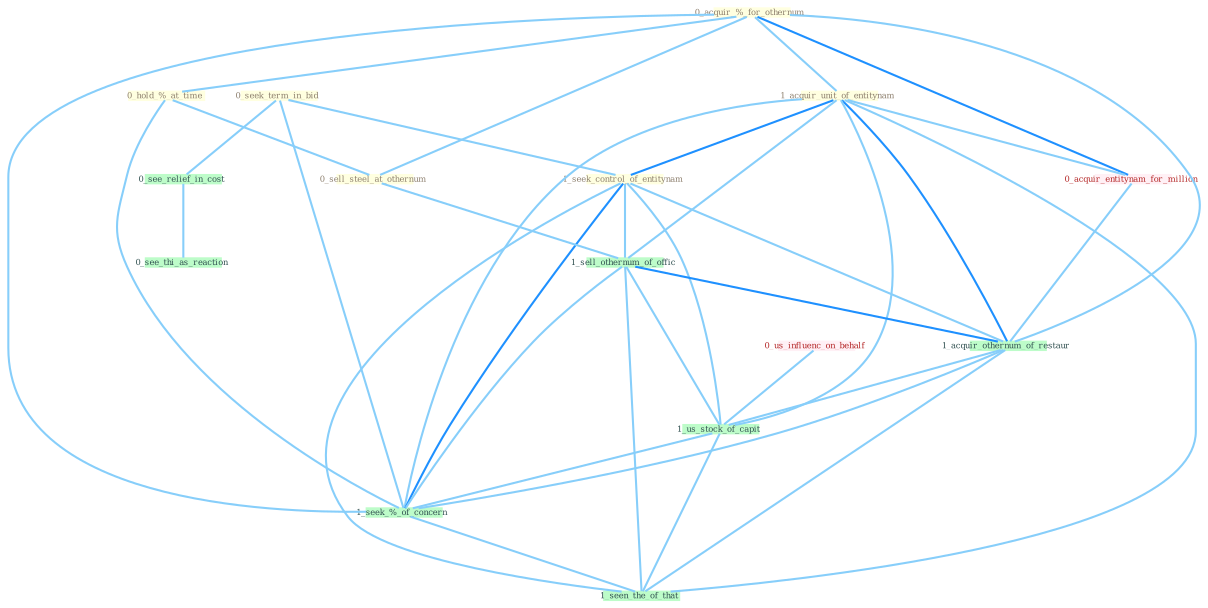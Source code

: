 Graph G{ 
    node
    [shape=polygon,style=filled,width=.5,height=.06,color="#BDFCC9",fixedsize=true,fontsize=4,
    fontcolor="#2f4f4f"];
    {node
    [color="#ffffe0", fontcolor="#8b7d6b"] "0_seek_term_in_bid " "0_acquir_%_for_othernum " "0_hold_%_at_time " "1_acquir_unit_of_entitynam " "1_seek_control_of_entitynam " "0_sell_steel_at_othernum "}
{node [color="#fff0f5", fontcolor="#b22222"] "0_acquir_entitynam_for_million " "0_us_influenc_on_behalf "}
edge [color="#B0E2FF"];

	"0_seek_term_in_bid " -- "1_seek_control_of_entitynam " [w="1", color="#87cefa" ];
	"0_seek_term_in_bid " -- "0_see_relief_in_cost " [w="1", color="#87cefa" ];
	"0_seek_term_in_bid " -- "1_seek_%_of_concern " [w="1", color="#87cefa" ];
	"0_acquir_%_for_othernum " -- "0_hold_%_at_time " [w="1", color="#87cefa" ];
	"0_acquir_%_for_othernum " -- "1_acquir_unit_of_entitynam " [w="1", color="#87cefa" ];
	"0_acquir_%_for_othernum " -- "0_sell_steel_at_othernum " [w="1", color="#87cefa" ];
	"0_acquir_%_for_othernum " -- "0_acquir_entitynam_for_million " [w="2", color="#1e90ff" , len=0.8];
	"0_acquir_%_for_othernum " -- "1_acquir_othernum_of_restaur " [w="1", color="#87cefa" ];
	"0_acquir_%_for_othernum " -- "1_seek_%_of_concern " [w="1", color="#87cefa" ];
	"0_hold_%_at_time " -- "0_sell_steel_at_othernum " [w="1", color="#87cefa" ];
	"0_hold_%_at_time " -- "1_seek_%_of_concern " [w="1", color="#87cefa" ];
	"1_acquir_unit_of_entitynam " -- "1_seek_control_of_entitynam " [w="2", color="#1e90ff" , len=0.8];
	"1_acquir_unit_of_entitynam " -- "0_acquir_entitynam_for_million " [w="1", color="#87cefa" ];
	"1_acquir_unit_of_entitynam " -- "1_sell_othernum_of_offic " [w="1", color="#87cefa" ];
	"1_acquir_unit_of_entitynam " -- "1_acquir_othernum_of_restaur " [w="2", color="#1e90ff" , len=0.8];
	"1_acquir_unit_of_entitynam " -- "1_us_stock_of_capit " [w="1", color="#87cefa" ];
	"1_acquir_unit_of_entitynam " -- "1_seek_%_of_concern " [w="1", color="#87cefa" ];
	"1_acquir_unit_of_entitynam " -- "1_seen_the_of_that " [w="1", color="#87cefa" ];
	"1_seek_control_of_entitynam " -- "1_sell_othernum_of_offic " [w="1", color="#87cefa" ];
	"1_seek_control_of_entitynam " -- "1_acquir_othernum_of_restaur " [w="1", color="#87cefa" ];
	"1_seek_control_of_entitynam " -- "1_us_stock_of_capit " [w="1", color="#87cefa" ];
	"1_seek_control_of_entitynam " -- "1_seek_%_of_concern " [w="2", color="#1e90ff" , len=0.8];
	"1_seek_control_of_entitynam " -- "1_seen_the_of_that " [w="1", color="#87cefa" ];
	"0_sell_steel_at_othernum " -- "1_sell_othernum_of_offic " [w="1", color="#87cefa" ];
	"0_acquir_entitynam_for_million " -- "1_acquir_othernum_of_restaur " [w="1", color="#87cefa" ];
	"1_sell_othernum_of_offic " -- "1_acquir_othernum_of_restaur " [w="2", color="#1e90ff" , len=0.8];
	"1_sell_othernum_of_offic " -- "1_us_stock_of_capit " [w="1", color="#87cefa" ];
	"1_sell_othernum_of_offic " -- "1_seek_%_of_concern " [w="1", color="#87cefa" ];
	"1_sell_othernum_of_offic " -- "1_seen_the_of_that " [w="1", color="#87cefa" ];
	"0_us_influenc_on_behalf " -- "1_us_stock_of_capit " [w="1", color="#87cefa" ];
	"0_see_relief_in_cost " -- "0_see_thi_as_reaction " [w="1", color="#87cefa" ];
	"1_acquir_othernum_of_restaur " -- "1_us_stock_of_capit " [w="1", color="#87cefa" ];
	"1_acquir_othernum_of_restaur " -- "1_seek_%_of_concern " [w="1", color="#87cefa" ];
	"1_acquir_othernum_of_restaur " -- "1_seen_the_of_that " [w="1", color="#87cefa" ];
	"1_us_stock_of_capit " -- "1_seek_%_of_concern " [w="1", color="#87cefa" ];
	"1_us_stock_of_capit " -- "1_seen_the_of_that " [w="1", color="#87cefa" ];
	"1_seek_%_of_concern " -- "1_seen_the_of_that " [w="1", color="#87cefa" ];
}